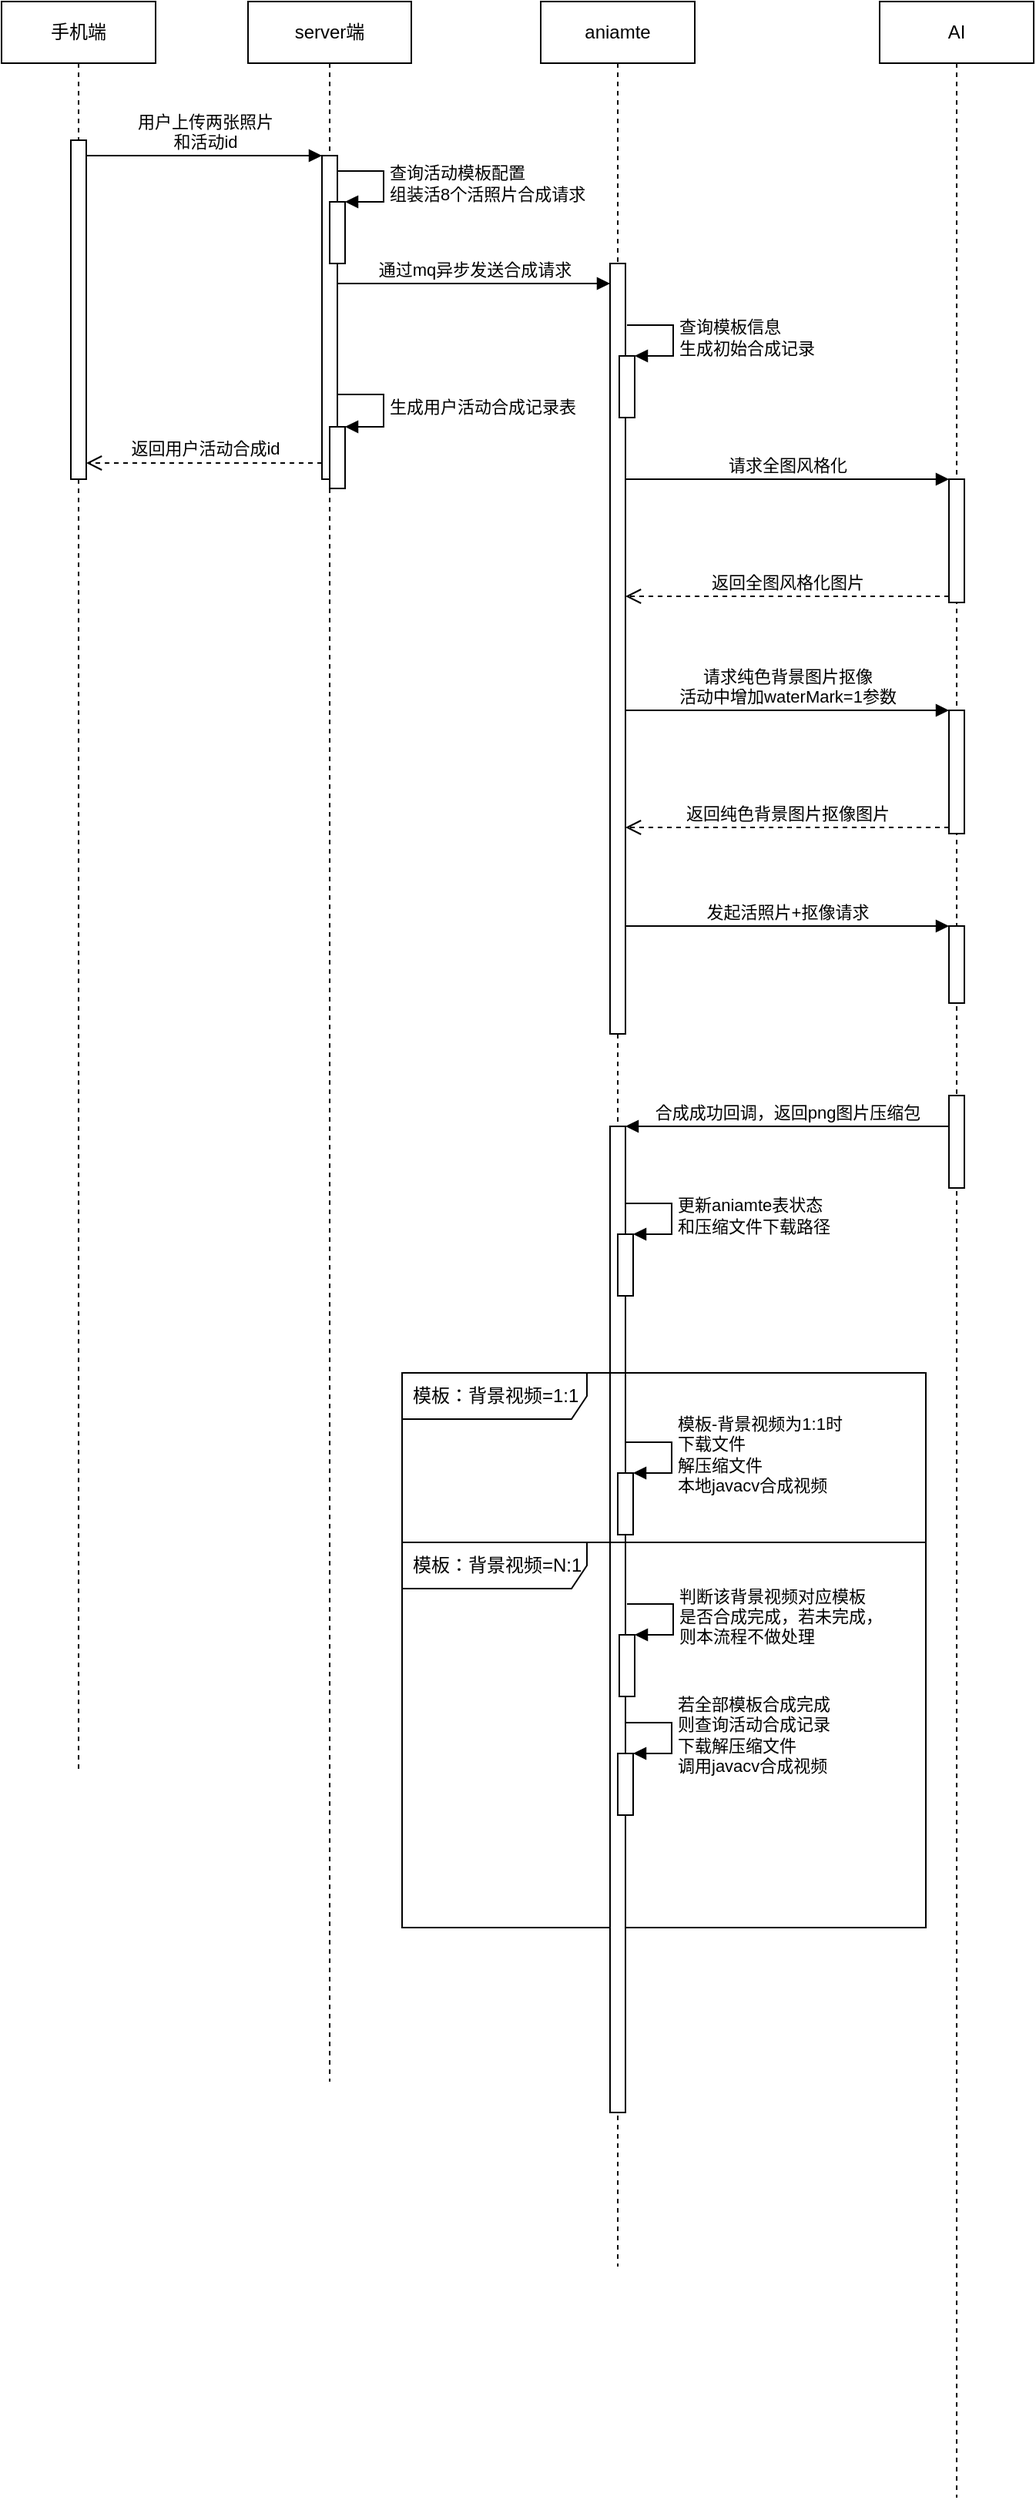 <mxfile version="20.4.1" type="github">
  <diagram id="Lec9oAFG67YDy-X9fQWe" name="第 1 页">
    <mxGraphModel dx="1108" dy="450" grid="1" gridSize="10" guides="1" tooltips="1" connect="1" arrows="1" fold="1" page="1" pageScale="1" pageWidth="827" pageHeight="1169" math="0" shadow="0">
      <root>
        <mxCell id="0" />
        <mxCell id="1" parent="0" />
        <mxCell id="KUPW0LQg7xvWzgEW6YCn-75" value="模板：背景视频=N:1" style="shape=umlFrame;whiteSpace=wrap;html=1;width=120;height=30;boundedLbl=1;verticalAlign=middle;align=left;spacingLeft=5;" vertex="1" parent="1">
          <mxGeometry x="380" y="1040" width="340" height="250" as="geometry" />
        </mxCell>
        <mxCell id="KUPW0LQg7xvWzgEW6YCn-16" value="手机端" style="shape=umlLifeline;perimeter=lifelinePerimeter;whiteSpace=wrap;html=1;container=1;collapsible=0;recursiveResize=0;outlineConnect=0;" vertex="1" parent="1">
          <mxGeometry x="120" y="40" width="100" height="1150" as="geometry" />
        </mxCell>
        <mxCell id="KUPW0LQg7xvWzgEW6YCn-26" value="" style="html=1;points=[];perimeter=orthogonalPerimeter;" vertex="1" parent="KUPW0LQg7xvWzgEW6YCn-16">
          <mxGeometry x="45" y="90" width="10" height="220" as="geometry" />
        </mxCell>
        <mxCell id="KUPW0LQg7xvWzgEW6YCn-18" value="server端" style="shape=umlLifeline;perimeter=lifelinePerimeter;whiteSpace=wrap;html=1;container=1;collapsible=0;recursiveResize=0;outlineConnect=0;" vertex="1" parent="1">
          <mxGeometry x="280" y="40" width="106" height="1350" as="geometry" />
        </mxCell>
        <mxCell id="KUPW0LQg7xvWzgEW6YCn-22" value="" style="html=1;points=[];perimeter=orthogonalPerimeter;" vertex="1" parent="KUPW0LQg7xvWzgEW6YCn-18">
          <mxGeometry x="48" y="100" width="10" height="210" as="geometry" />
        </mxCell>
        <mxCell id="KUPW0LQg7xvWzgEW6YCn-32" value="" style="html=1;points=[];perimeter=orthogonalPerimeter;" vertex="1" parent="KUPW0LQg7xvWzgEW6YCn-18">
          <mxGeometry x="53" y="276" width="10" height="40" as="geometry" />
        </mxCell>
        <mxCell id="KUPW0LQg7xvWzgEW6YCn-33" value="生成用户活动合成记录表" style="edgeStyle=orthogonalEdgeStyle;html=1;align=left;spacingLeft=2;endArrow=block;rounded=0;entryX=1;entryY=0;" edge="1" target="KUPW0LQg7xvWzgEW6YCn-32" parent="KUPW0LQg7xvWzgEW6YCn-18">
          <mxGeometry relative="1" as="geometry">
            <mxPoint x="58" y="255" as="sourcePoint" />
            <Array as="points">
              <mxPoint x="88" y="255" />
            </Array>
          </mxGeometry>
        </mxCell>
        <mxCell id="KUPW0LQg7xvWzgEW6YCn-38" value="" style="html=1;points=[];perimeter=orthogonalPerimeter;" vertex="1" parent="KUPW0LQg7xvWzgEW6YCn-18">
          <mxGeometry x="53" y="130" width="10" height="40" as="geometry" />
        </mxCell>
        <mxCell id="KUPW0LQg7xvWzgEW6YCn-39" value="查询活动模板配置&lt;br&gt;组装活8个活照片合成请求" style="edgeStyle=orthogonalEdgeStyle;html=1;align=left;spacingLeft=2;endArrow=block;rounded=0;entryX=1;entryY=0;" edge="1" target="KUPW0LQg7xvWzgEW6YCn-38" parent="KUPW0LQg7xvWzgEW6YCn-18">
          <mxGeometry relative="1" as="geometry">
            <mxPoint x="58" y="110" as="sourcePoint" />
            <Array as="points">
              <mxPoint x="88" y="110" />
            </Array>
          </mxGeometry>
        </mxCell>
        <mxCell id="KUPW0LQg7xvWzgEW6YCn-19" value="aniamte" style="shape=umlLifeline;perimeter=lifelinePerimeter;whiteSpace=wrap;html=1;container=1;collapsible=0;recursiveResize=0;outlineConnect=0;" vertex="1" parent="1">
          <mxGeometry x="470" y="40" width="100" height="1470" as="geometry" />
        </mxCell>
        <mxCell id="KUPW0LQg7xvWzgEW6YCn-29" value="" style="html=1;points=[];perimeter=orthogonalPerimeter;" vertex="1" parent="KUPW0LQg7xvWzgEW6YCn-19">
          <mxGeometry x="45" y="170" width="10" height="500" as="geometry" />
        </mxCell>
        <mxCell id="KUPW0LQg7xvWzgEW6YCn-34" value="" style="html=1;points=[];perimeter=orthogonalPerimeter;" vertex="1" parent="KUPW0LQg7xvWzgEW6YCn-19">
          <mxGeometry x="51" y="230" width="10" height="40" as="geometry" />
        </mxCell>
        <mxCell id="KUPW0LQg7xvWzgEW6YCn-35" value="查询模板信息&lt;br&gt;生成初始合成记录" style="edgeStyle=orthogonalEdgeStyle;html=1;align=left;spacingLeft=2;endArrow=block;rounded=0;entryX=1;entryY=0;" edge="1" target="KUPW0LQg7xvWzgEW6YCn-34" parent="KUPW0LQg7xvWzgEW6YCn-19">
          <mxGeometry relative="1" as="geometry">
            <mxPoint x="56" y="210" as="sourcePoint" />
            <Array as="points">
              <mxPoint x="86" y="210" />
            </Array>
          </mxGeometry>
        </mxCell>
        <mxCell id="KUPW0LQg7xvWzgEW6YCn-54" value="" style="html=1;points=[];perimeter=orthogonalPerimeter;" vertex="1" parent="KUPW0LQg7xvWzgEW6YCn-19">
          <mxGeometry x="45" y="730" width="10" height="640" as="geometry" />
        </mxCell>
        <mxCell id="KUPW0LQg7xvWzgEW6YCn-62" value="" style="html=1;points=[];perimeter=orthogonalPerimeter;" vertex="1" parent="KUPW0LQg7xvWzgEW6YCn-19">
          <mxGeometry x="50" y="800" width="10" height="40" as="geometry" />
        </mxCell>
        <mxCell id="KUPW0LQg7xvWzgEW6YCn-63" value="更新aniamte表状态&lt;br&gt;和压缩文件下载路径" style="edgeStyle=orthogonalEdgeStyle;html=1;align=left;spacingLeft=2;endArrow=block;rounded=0;entryX=1;entryY=0;" edge="1" target="KUPW0LQg7xvWzgEW6YCn-62" parent="KUPW0LQg7xvWzgEW6YCn-19">
          <mxGeometry relative="1" as="geometry">
            <mxPoint x="55" y="780" as="sourcePoint" />
            <Array as="points">
              <mxPoint x="85" y="780" />
            </Array>
          </mxGeometry>
        </mxCell>
        <mxCell id="KUPW0LQg7xvWzgEW6YCn-64" value="" style="html=1;points=[];perimeter=orthogonalPerimeter;" vertex="1" parent="KUPW0LQg7xvWzgEW6YCn-19">
          <mxGeometry x="50" y="955" width="10" height="40" as="geometry" />
        </mxCell>
        <mxCell id="KUPW0LQg7xvWzgEW6YCn-65" value="模板-背景视频为1:1时&lt;br&gt;下载文件&lt;br&gt;解压缩文件&lt;br&gt;本地javacv合成视频" style="edgeStyle=orthogonalEdgeStyle;html=1;align=left;spacingLeft=2;endArrow=block;rounded=0;entryX=1;entryY=0;" edge="1" target="KUPW0LQg7xvWzgEW6YCn-64" parent="KUPW0LQg7xvWzgEW6YCn-19">
          <mxGeometry relative="1" as="geometry">
            <mxPoint x="55" y="935" as="sourcePoint" />
            <Array as="points">
              <mxPoint x="85" y="935" />
            </Array>
          </mxGeometry>
        </mxCell>
        <mxCell id="KUPW0LQg7xvWzgEW6YCn-70" value="" style="html=1;points=[];perimeter=orthogonalPerimeter;" vertex="1" parent="KUPW0LQg7xvWzgEW6YCn-19">
          <mxGeometry x="51" y="1060" width="10" height="40" as="geometry" />
        </mxCell>
        <mxCell id="KUPW0LQg7xvWzgEW6YCn-71" value="判断该背景视频对应模板&lt;br&gt;是否合成完成，若未完成，&lt;br&gt;则本流程不做处理" style="edgeStyle=orthogonalEdgeStyle;html=1;align=left;spacingLeft=2;endArrow=block;rounded=0;entryX=1;entryY=0;" edge="1" target="KUPW0LQg7xvWzgEW6YCn-70" parent="KUPW0LQg7xvWzgEW6YCn-19">
          <mxGeometry relative="1" as="geometry">
            <mxPoint x="56" y="1040" as="sourcePoint" />
            <Array as="points">
              <mxPoint x="86" y="1040" />
            </Array>
          </mxGeometry>
        </mxCell>
        <mxCell id="KUPW0LQg7xvWzgEW6YCn-76" value="" style="html=1;points=[];perimeter=orthogonalPerimeter;" vertex="1" parent="KUPW0LQg7xvWzgEW6YCn-19">
          <mxGeometry x="50" y="1137" width="10" height="40" as="geometry" />
        </mxCell>
        <mxCell id="KUPW0LQg7xvWzgEW6YCn-77" value="若全部模板合成完成&lt;br&gt;则查询活动合成记录&lt;br&gt;下载解压缩文件&lt;br&gt;调用javacv合成视频" style="edgeStyle=orthogonalEdgeStyle;html=1;align=left;spacingLeft=2;endArrow=block;rounded=0;entryX=1;entryY=0;" edge="1" target="KUPW0LQg7xvWzgEW6YCn-76" parent="KUPW0LQg7xvWzgEW6YCn-19">
          <mxGeometry relative="1" as="geometry">
            <mxPoint x="55" y="1117" as="sourcePoint" />
            <Array as="points">
              <mxPoint x="85" y="1117" />
            </Array>
          </mxGeometry>
        </mxCell>
        <mxCell id="KUPW0LQg7xvWzgEW6YCn-20" value="AI" style="shape=umlLifeline;perimeter=lifelinePerimeter;whiteSpace=wrap;html=1;container=1;collapsible=0;recursiveResize=0;outlineConnect=0;" vertex="1" parent="1">
          <mxGeometry x="690" y="40" width="100" height="1620" as="geometry" />
        </mxCell>
        <mxCell id="KUPW0LQg7xvWzgEW6YCn-45" value="" style="html=1;points=[];perimeter=orthogonalPerimeter;" vertex="1" parent="KUPW0LQg7xvWzgEW6YCn-20">
          <mxGeometry x="45" y="310" width="10" height="80" as="geometry" />
        </mxCell>
        <mxCell id="KUPW0LQg7xvWzgEW6YCn-48" value="" style="html=1;points=[];perimeter=orthogonalPerimeter;" vertex="1" parent="KUPW0LQg7xvWzgEW6YCn-20">
          <mxGeometry x="45" y="460" width="10" height="80" as="geometry" />
        </mxCell>
        <mxCell id="KUPW0LQg7xvWzgEW6YCn-51" value="" style="html=1;points=[];perimeter=orthogonalPerimeter;" vertex="1" parent="KUPW0LQg7xvWzgEW6YCn-20">
          <mxGeometry x="45" y="600" width="10" height="50" as="geometry" />
        </mxCell>
        <mxCell id="KUPW0LQg7xvWzgEW6YCn-58" value="" style="html=1;points=[];perimeter=orthogonalPerimeter;" vertex="1" parent="KUPW0LQg7xvWzgEW6YCn-20">
          <mxGeometry x="45" y="710" width="10" height="60" as="geometry" />
        </mxCell>
        <mxCell id="KUPW0LQg7xvWzgEW6YCn-23" value="用户上传两张照片&lt;br&gt;和活动id" style="html=1;verticalAlign=bottom;endArrow=block;entryX=0;entryY=0;rounded=0;" edge="1" target="KUPW0LQg7xvWzgEW6YCn-22" parent="1" source="KUPW0LQg7xvWzgEW6YCn-26">
          <mxGeometry relative="1" as="geometry">
            <mxPoint x="200" y="140" as="sourcePoint" />
          </mxGeometry>
        </mxCell>
        <mxCell id="KUPW0LQg7xvWzgEW6YCn-24" value="返回用户活动合成id" style="html=1;verticalAlign=bottom;endArrow=open;dashed=1;endSize=8;exitX=0;exitY=0.95;rounded=0;" edge="1" source="KUPW0LQg7xvWzgEW6YCn-22" parent="1" target="KUPW0LQg7xvWzgEW6YCn-26">
          <mxGeometry relative="1" as="geometry">
            <mxPoint x="200" y="216" as="targetPoint" />
          </mxGeometry>
        </mxCell>
        <mxCell id="KUPW0LQg7xvWzgEW6YCn-30" value="通过mq异步发送合成请求" style="html=1;verticalAlign=bottom;endArrow=block;entryX=0;entryY=0;rounded=0;" edge="1" parent="1">
          <mxGeometry relative="1" as="geometry">
            <mxPoint x="338" y="223.0" as="sourcePoint" />
            <mxPoint x="515" y="223.0" as="targetPoint" />
          </mxGeometry>
        </mxCell>
        <mxCell id="KUPW0LQg7xvWzgEW6YCn-46" value="请求全图风格化" style="html=1;verticalAlign=bottom;endArrow=block;entryX=0;entryY=0;rounded=0;" edge="1" target="KUPW0LQg7xvWzgEW6YCn-45" parent="1" source="KUPW0LQg7xvWzgEW6YCn-29">
          <mxGeometry relative="1" as="geometry">
            <mxPoint x="665" y="350" as="sourcePoint" />
          </mxGeometry>
        </mxCell>
        <mxCell id="KUPW0LQg7xvWzgEW6YCn-47" value="返回全图风格化图片" style="html=1;verticalAlign=bottom;endArrow=open;dashed=1;endSize=8;exitX=0;exitY=0.95;rounded=0;" edge="1" source="KUPW0LQg7xvWzgEW6YCn-45" parent="1" target="KUPW0LQg7xvWzgEW6YCn-29">
          <mxGeometry relative="1" as="geometry">
            <mxPoint x="665" y="426" as="targetPoint" />
          </mxGeometry>
        </mxCell>
        <mxCell id="KUPW0LQg7xvWzgEW6YCn-49" value="请求纯色背景图片抠像&lt;br&gt;活动中增加waterMark=1参数" style="html=1;verticalAlign=bottom;endArrow=block;entryX=0;entryY=0;rounded=0;" edge="1" target="KUPW0LQg7xvWzgEW6YCn-48" parent="1" source="KUPW0LQg7xvWzgEW6YCn-29">
          <mxGeometry relative="1" as="geometry">
            <mxPoint x="665" y="500" as="sourcePoint" />
          </mxGeometry>
        </mxCell>
        <mxCell id="KUPW0LQg7xvWzgEW6YCn-50" value="返回纯色背景图片抠像图片" style="html=1;verticalAlign=bottom;endArrow=open;dashed=1;endSize=8;exitX=0;exitY=0.95;rounded=0;" edge="1" source="KUPW0LQg7xvWzgEW6YCn-48" parent="1" target="KUPW0LQg7xvWzgEW6YCn-29">
          <mxGeometry relative="1" as="geometry">
            <mxPoint x="665" y="576" as="targetPoint" />
          </mxGeometry>
        </mxCell>
        <mxCell id="KUPW0LQg7xvWzgEW6YCn-52" value="发起活照片+抠像请求" style="html=1;verticalAlign=bottom;endArrow=block;entryX=0;entryY=0;rounded=0;" edge="1" target="KUPW0LQg7xvWzgEW6YCn-51" parent="1" source="KUPW0LQg7xvWzgEW6YCn-29">
          <mxGeometry relative="1" as="geometry">
            <mxPoint x="665" y="640" as="sourcePoint" />
          </mxGeometry>
        </mxCell>
        <mxCell id="KUPW0LQg7xvWzgEW6YCn-55" value="合成成功回调，返回png图片压缩包" style="html=1;verticalAlign=bottom;endArrow=block;entryX=1;entryY=0;rounded=0;" edge="1" target="KUPW0LQg7xvWzgEW6YCn-54" parent="1" source="KUPW0LQg7xvWzgEW6YCn-58">
          <mxGeometry relative="1" as="geometry">
            <mxPoint x="585" y="780" as="sourcePoint" />
          </mxGeometry>
        </mxCell>
        <mxCell id="KUPW0LQg7xvWzgEW6YCn-72" value="模板：背景视频=1:1" style="shape=umlFrame;whiteSpace=wrap;html=1;width=120;height=30;boundedLbl=1;verticalAlign=middle;align=left;spacingLeft=5;" vertex="1" parent="1">
          <mxGeometry x="380" y="930" width="340" height="110" as="geometry" />
        </mxCell>
      </root>
    </mxGraphModel>
  </diagram>
</mxfile>
